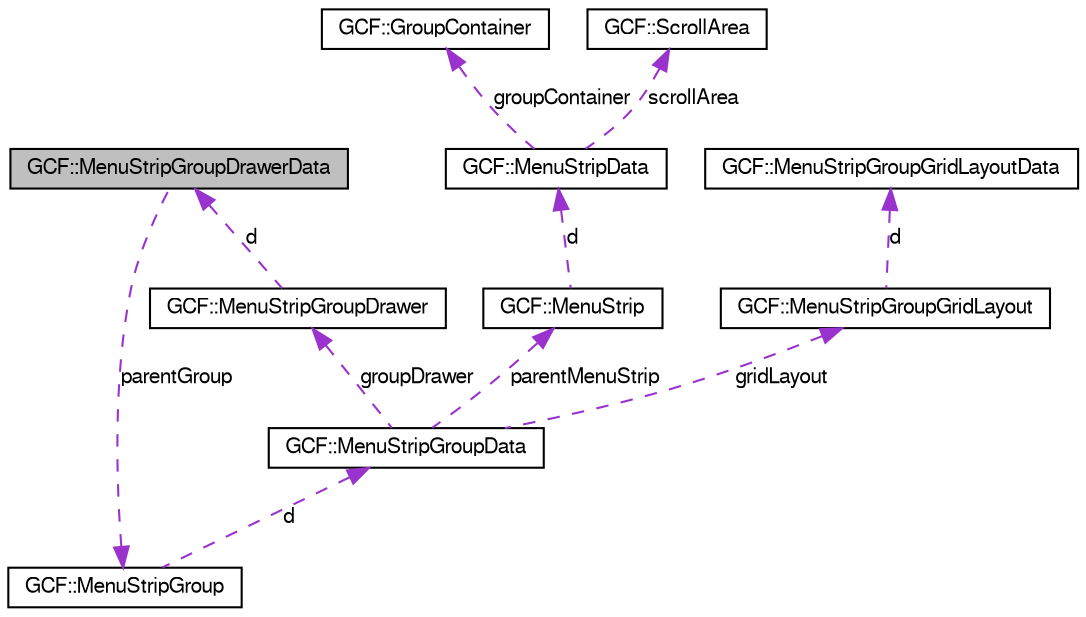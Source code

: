 digraph G
{
  bgcolor="transparent";
  edge [fontname="FreeSans",fontsize=10,labelfontname="FreeSans",labelfontsize=10];
  node [fontname="FreeSans",fontsize=10,shape=record];
  Node1 [label="GCF::MenuStripGroupDrawerData",height=0.2,width=0.4,color="black", fillcolor="grey75", style="filled" fontcolor="black"];
  Node2 -> Node1 [dir=back,color="darkorchid3",fontsize=10,style="dashed",label="parentGroup",fontname="FreeSans"];
  Node2 [label="GCF::MenuStripGroup",height=0.2,width=0.4,color="black",URL="$class_g_c_f_1_1_menu_strip_group.html"];
  Node3 -> Node2 [dir=back,color="darkorchid3",fontsize=10,style="dashed",label="d",fontname="FreeSans"];
  Node3 [label="GCF::MenuStripGroupData",height=0.2,width=0.4,color="black",URL="$struct_g_c_f_1_1_menu_strip_group_data.html"];
  Node4 -> Node3 [dir=back,color="darkorchid3",fontsize=10,style="dashed",label="parentMenuStrip",fontname="FreeSans"];
  Node4 [label="GCF::MenuStrip",height=0.2,width=0.4,color="black",URL="$class_g_c_f_1_1_menu_strip.html",tooltip="A Menu/Toolbar replacement widget."];
  Node5 -> Node4 [dir=back,color="darkorchid3",fontsize=10,style="dashed",label="d",fontname="FreeSans"];
  Node5 [label="GCF::MenuStripData",height=0.2,width=0.4,color="black",URL="$struct_g_c_f_1_1_menu_strip_data.html"];
  Node6 -> Node5 [dir=back,color="darkorchid3",fontsize=10,style="dashed",label="groupContainer",fontname="FreeSans"];
  Node6 [label="GCF::GroupContainer",height=0.2,width=0.4,color="black",URL="$class_g_c_f_1_1_group_container.html"];
  Node7 -> Node5 [dir=back,color="darkorchid3",fontsize=10,style="dashed",label="scrollArea",fontname="FreeSans"];
  Node7 [label="GCF::ScrollArea",height=0.2,width=0.4,color="black",URL="$class_g_c_f_1_1_scroll_area.html"];
  Node8 -> Node3 [dir=back,color="darkorchid3",fontsize=10,style="dashed",label="gridLayout",fontname="FreeSans"];
  Node8 [label="GCF::MenuStripGroupGridLayout",height=0.2,width=0.4,color="black",URL="$class_g_c_f_1_1_menu_strip_group_grid_layout.html"];
  Node9 -> Node8 [dir=back,color="darkorchid3",fontsize=10,style="dashed",label="d",fontname="FreeSans"];
  Node9 [label="GCF::MenuStripGroupGridLayoutData",height=0.2,width=0.4,color="black",URL="$struct_g_c_f_1_1_menu_strip_group_grid_layout_data.html"];
  Node10 -> Node3 [dir=back,color="darkorchid3",fontsize=10,style="dashed",label="groupDrawer",fontname="FreeSans"];
  Node10 [label="GCF::MenuStripGroupDrawer",height=0.2,width=0.4,color="black",URL="$class_g_c_f_1_1_menu_strip_group_drawer.html"];
  Node1 -> Node10 [dir=back,color="darkorchid3",fontsize=10,style="dashed",label="d",fontname="FreeSans"];
}
